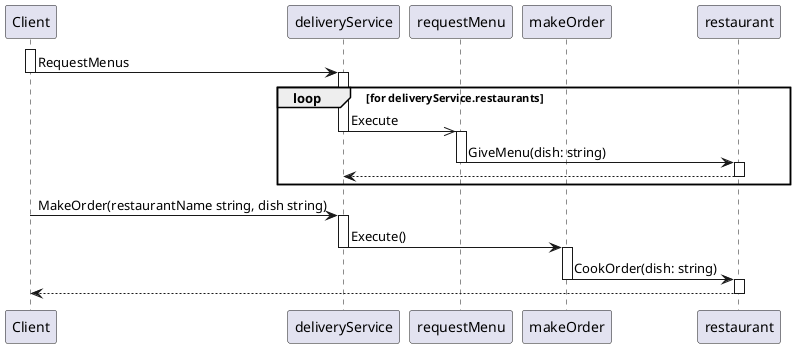 @startuml
'https://plantuml.com/sequence-diagram

participant Client
participant deliveryService
participant requestMenu
participant makeOrder
participant restaurant

activate Client
Client -> deliveryService: RequestMenus
deactivate Client

activate deliveryService
loop for deliveryService.restaurants
    deliveryService ->> requestMenu: Execute
    deactivate deliveryService

    activate requestMenu
    requestMenu -> restaurant: GiveMenu(dish: string)
    deactivate requestMenu
    activate restaurant
    deliveryService <-- restaurant
    deactivate restaurant
end
deactivate deliveryService

activate Client
Client -> deliveryService: MakeOrder(restaurantName string, dish string)
deactivate Client

activate deliveryService
deliveryService -> makeOrder: Execute()
deactivate deliveryService
activate makeOrder
makeOrder -> restaurant: CookOrder(dish: string)
deactivate makeOrder
activate restaurant
Client <-- restaurant
deactivate restaurant

@enduml

